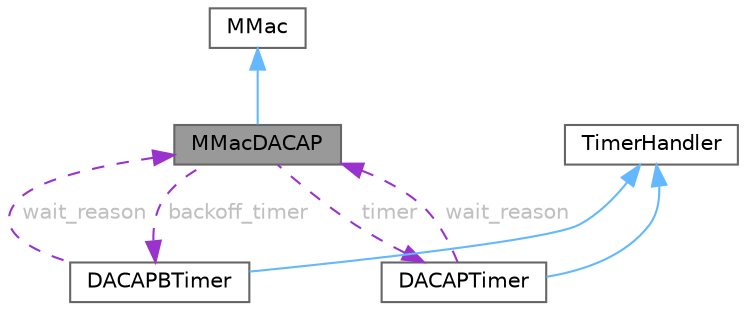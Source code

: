 digraph "MMacDACAP"
{
 // LATEX_PDF_SIZE
  bgcolor="transparent";
  edge [fontname=Helvetica,fontsize=10,labelfontname=Helvetica,labelfontsize=10];
  node [fontname=Helvetica,fontsize=10,shape=box,height=0.2,width=0.4];
  Node1 [id="Node000001",label="MMacDACAP",height=0.2,width=0.4,color="gray40", fillcolor="grey60", style="filled", fontcolor="black",tooltip="Class that represents a DACAP node."];
  Node2 -> Node1 [id="edge1_Node000001_Node000002",dir="back",color="steelblue1",style="solid",tooltip=" "];
  Node2 [id="Node000002",label="MMac",height=0.2,width=0.4,color="gray40", fillcolor="white", style="filled",tooltip=" "];
  Node3 -> Node1 [id="edge2_Node000001_Node000003",dir="back",color="darkorchid3",style="dashed",tooltip=" ",label=" timer",fontcolor="grey" ];
  Node3 [id="Node000003",label="DACAPTimer",height=0.2,width=0.4,color="gray40", fillcolor="white", style="filled",URL="$classDACAPTimer.html",tooltip="Class that represents the timers in DACAP."];
  Node4 -> Node3 [id="edge3_Node000003_Node000004",dir="back",color="steelblue1",style="solid",tooltip=" "];
  Node4 [id="Node000004",label="TimerHandler",height=0.2,width=0.4,color="gray40", fillcolor="white", style="filled",tooltip=" "];
  Node1 -> Node3 [id="edge4_Node000003_Node000001",dir="back",color="darkorchid3",style="dashed",tooltip=" ",label=" wait_reason",fontcolor="grey" ];
  Node5 -> Node1 [id="edge5_Node000001_Node000005",dir="back",color="darkorchid3",style="dashed",tooltip=" ",label=" backoff_timer",fontcolor="grey" ];
  Node5 [id="Node000005",label="DACAPBTimer",height=0.2,width=0.4,color="gray40", fillcolor="white", style="filled",URL="$classDACAPBTimer.html",tooltip="Class that represents the backoff timer in DACAP."];
  Node4 -> Node5 [id="edge6_Node000005_Node000004",dir="back",color="steelblue1",style="solid",tooltip=" "];
  Node1 -> Node5 [id="edge7_Node000005_Node000001",dir="back",color="darkorchid3",style="dashed",tooltip=" ",label=" wait_reason",fontcolor="grey" ];
}
